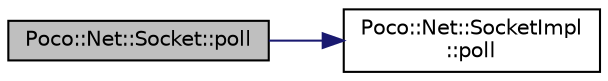 digraph "Poco::Net::Socket::poll"
{
 // LATEX_PDF_SIZE
  edge [fontname="Helvetica",fontsize="10",labelfontname="Helvetica",labelfontsize="10"];
  node [fontname="Helvetica",fontsize="10",shape=record];
  rankdir="LR";
  Node1 [label="Poco::Net::Socket::poll",height=0.2,width=0.4,color="black", fillcolor="grey75", style="filled", fontcolor="black",tooltip=" "];
  Node1 -> Node2 [color="midnightblue",fontsize="10",style="solid"];
  Node2 [label="Poco::Net::SocketImpl\l::poll",height=0.2,width=0.4,color="black", fillcolor="white", style="filled",URL="$classPoco_1_1Net_1_1SocketImpl.html#a79bb81af87335fd4a000f235af7a9ef2",tooltip=" "];
}
